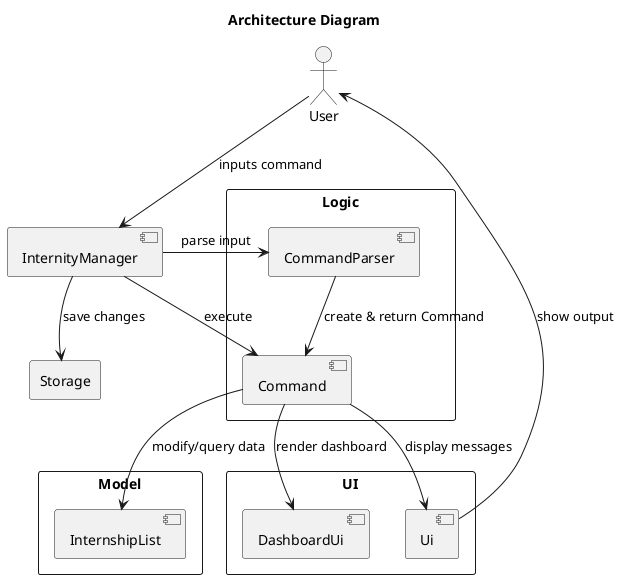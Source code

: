 @startuml
title Architecture Diagram

actor User

rectangle "Logic" {
    [CommandParser]
    [Command]
}

rectangle "Model" {
    [InternshipList]
}

rectangle "Storage" {

}

rectangle "UI" {
    [Ui]
    [DashboardUi]
}

User --> [InternityManager] : inputs command
[InternityManager] --> [CommandParser] : parse input
[CommandParser] --> [Command] : create & return Command
[InternityManager] --> [Command] : execute

[Command] --> [InternshipList] : modify/query data
[InternityManager] --> [Storage] : save changes
[Command] --> [Ui] : display messages
[Command] --> [DashboardUi] : render dashboard
[Ui] --> User : show output

@enduml
